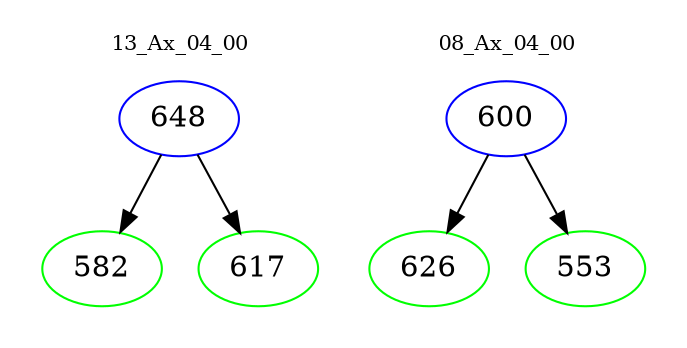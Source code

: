 digraph{
subgraph cluster_0 {
color = white
label = "13_Ax_04_00";
fontsize=10;
T0_648 [label="648", color="blue"]
T0_648 -> T0_582 [color="black"]
T0_582 [label="582", color="green"]
T0_648 -> T0_617 [color="black"]
T0_617 [label="617", color="green"]
}
subgraph cluster_1 {
color = white
label = "08_Ax_04_00";
fontsize=10;
T1_600 [label="600", color="blue"]
T1_600 -> T1_626 [color="black"]
T1_626 [label="626", color="green"]
T1_600 -> T1_553 [color="black"]
T1_553 [label="553", color="green"]
}
}
